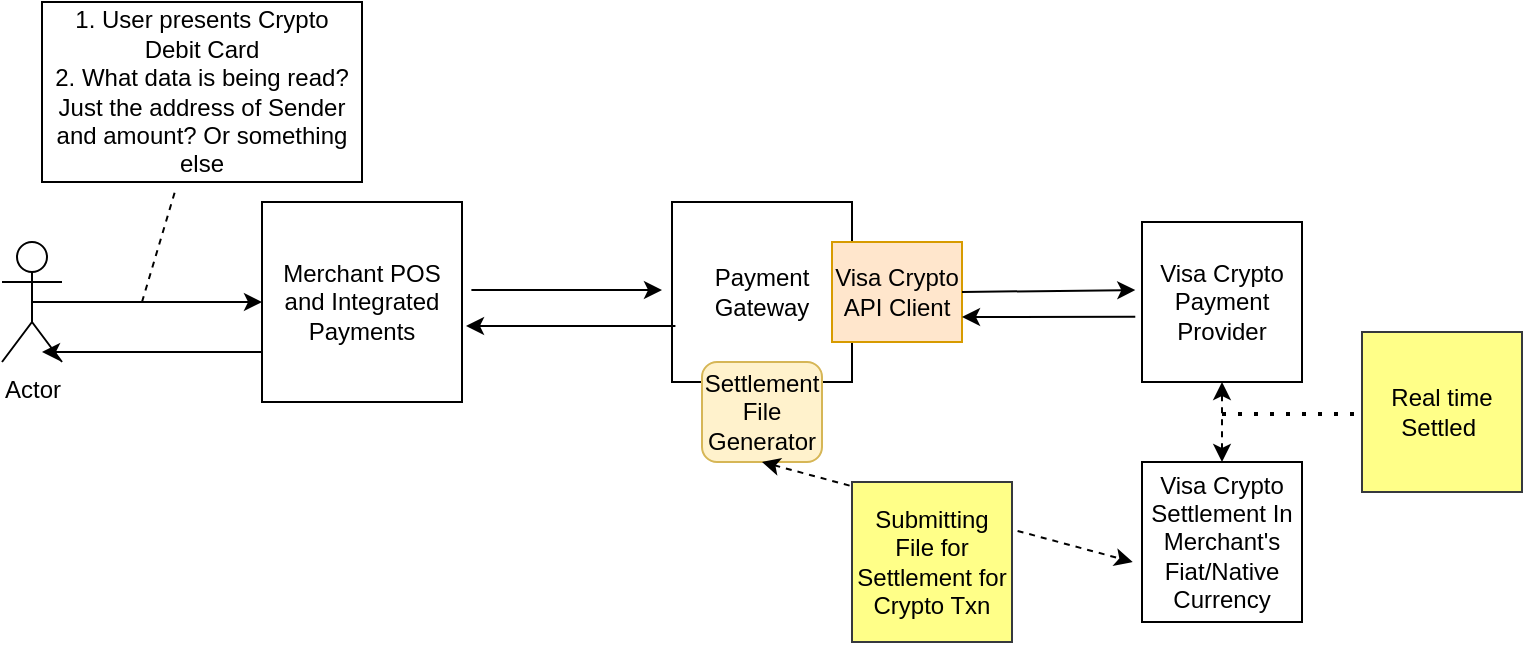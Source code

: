 <mxfile version="14.7.2" type="device"><diagram id="b59_ar2gug9gfBZsKZZy" name="Page-1"><mxGraphModel dx="782" dy="402" grid="1" gridSize="10" guides="1" tooltips="1" connect="1" arrows="1" fold="1" page="1" pageScale="1" pageWidth="850" pageHeight="1100" math="0" shadow="0"><root><mxCell id="0"/><mxCell id="1" parent="0"/><mxCell id="H0h59JXqfw9HsRxx6br5-1" value="Merchant POS and Integrated Payments" style="whiteSpace=wrap;html=1;aspect=fixed;" vertex="1" parent="1"><mxGeometry x="140" y="160" width="100" height="100" as="geometry"/></mxCell><mxCell id="H0h59JXqfw9HsRxx6br5-4" style="edgeStyle=orthogonalEdgeStyle;rounded=0;orthogonalLoop=1;jettySize=auto;html=1;exitX=0.5;exitY=0.5;exitDx=0;exitDy=0;exitPerimeter=0;entryX=0;entryY=0.5;entryDx=0;entryDy=0;" edge="1" parent="1" source="H0h59JXqfw9HsRxx6br5-2" target="H0h59JXqfw9HsRxx6br5-1"><mxGeometry relative="1" as="geometry"/></mxCell><mxCell id="H0h59JXqfw9HsRxx6br5-2" value="Actor" style="shape=umlActor;verticalLabelPosition=bottom;verticalAlign=top;html=1;outlineConnect=0;" vertex="1" parent="1"><mxGeometry x="10" y="180" width="30" height="60" as="geometry"/></mxCell><mxCell id="H0h59JXqfw9HsRxx6br5-6" value="1. User presents Crypto Debit Card&lt;br&gt;2. What data is being read? Just the address of Sender and amount? Or something else" style="rounded=0;whiteSpace=wrap;html=1;" vertex="1" parent="1"><mxGeometry x="30" y="60" width="160" height="90" as="geometry"/></mxCell><mxCell id="H0h59JXqfw9HsRxx6br5-7" value="" style="endArrow=none;dashed=1;html=1;entryX=0.417;entryY=1.044;entryDx=0;entryDy=0;entryPerimeter=0;" edge="1" parent="1" target="H0h59JXqfw9HsRxx6br5-6"><mxGeometry width="50" height="50" relative="1" as="geometry"><mxPoint x="80" y="210" as="sourcePoint"/><mxPoint x="430" y="190" as="targetPoint"/><Array as="points"/></mxGeometry></mxCell><mxCell id="H0h59JXqfw9HsRxx6br5-8" value="Payment Gateway" style="whiteSpace=wrap;html=1;aspect=fixed;" vertex="1" parent="1"><mxGeometry x="345" y="160" width="90" height="90" as="geometry"/></mxCell><mxCell id="H0h59JXqfw9HsRxx6br5-11" value="Visa Crypto API Client" style="rounded=0;whiteSpace=wrap;html=1;fillColor=#ffe6cc;strokeColor=#d79b00;" vertex="1" parent="1"><mxGeometry x="425" y="180" width="65" height="50" as="geometry"/></mxCell><mxCell id="H0h59JXqfw9HsRxx6br5-12" value="Visa Crypto Payment Provider" style="whiteSpace=wrap;html=1;aspect=fixed;" vertex="1" parent="1"><mxGeometry x="580" y="170" width="80" height="80" as="geometry"/></mxCell><mxCell id="H0h59JXqfw9HsRxx6br5-16" value="" style="endArrow=classic;html=1;exitX=1;exitY=0.5;exitDx=0;exitDy=0;entryX=-0.042;entryY=0.425;entryDx=0;entryDy=0;entryPerimeter=0;" edge="1" parent="1" source="H0h59JXqfw9HsRxx6br5-11" target="H0h59JXqfw9HsRxx6br5-12"><mxGeometry width="50" height="50" relative="1" as="geometry"><mxPoint x="500" y="230" as="sourcePoint"/><mxPoint x="550" y="180" as="targetPoint"/></mxGeometry></mxCell><mxCell id="H0h59JXqfw9HsRxx6br5-17" value="" style="endArrow=classic;html=1;exitX=-0.042;exitY=0.592;exitDx=0;exitDy=0;exitPerimeter=0;entryX=1;entryY=0.75;entryDx=0;entryDy=0;" edge="1" parent="1" source="H0h59JXqfw9HsRxx6br5-12" target="H0h59JXqfw9HsRxx6br5-11"><mxGeometry width="50" height="50" relative="1" as="geometry"><mxPoint x="510" y="270" as="sourcePoint"/><mxPoint x="560" y="220" as="targetPoint"/></mxGeometry></mxCell><mxCell id="H0h59JXqfw9HsRxx6br5-18" value="" style="endArrow=classic;html=1;exitX=1.047;exitY=0.44;exitDx=0;exitDy=0;exitPerimeter=0;" edge="1" parent="1" source="H0h59JXqfw9HsRxx6br5-1"><mxGeometry width="50" height="50" relative="1" as="geometry"><mxPoint x="240" y="240" as="sourcePoint"/><mxPoint x="340" y="204" as="targetPoint"/></mxGeometry></mxCell><mxCell id="H0h59JXqfw9HsRxx6br5-19" value="" style="endArrow=classic;html=1;exitX=0.019;exitY=0.689;exitDx=0;exitDy=0;exitPerimeter=0;entryX=1.02;entryY=0.62;entryDx=0;entryDy=0;entryPerimeter=0;" edge="1" parent="1" source="H0h59JXqfw9HsRxx6br5-8" target="H0h59JXqfw9HsRxx6br5-1"><mxGeometry width="50" height="50" relative="1" as="geometry"><mxPoint x="380" y="220" as="sourcePoint"/><mxPoint x="430" y="170" as="targetPoint"/></mxGeometry></mxCell><mxCell id="H0h59JXqfw9HsRxx6br5-20" value="" style="endArrow=classic;html=1;exitX=0;exitY=0.75;exitDx=0;exitDy=0;" edge="1" parent="1" source="H0h59JXqfw9HsRxx6br5-1"><mxGeometry width="50" height="50" relative="1" as="geometry"><mxPoint x="380" y="220" as="sourcePoint"/><mxPoint x="30" y="235" as="targetPoint"/></mxGeometry></mxCell><mxCell id="H0h59JXqfw9HsRxx6br5-21" value="Visa Crypto Settlement In Merchant's Fiat/Native Currency" style="whiteSpace=wrap;html=1;aspect=fixed;" vertex="1" parent="1"><mxGeometry x="580" y="290" width="80" height="80" as="geometry"/></mxCell><mxCell id="H0h59JXqfw9HsRxx6br5-22" value="Settlement File Generator" style="rounded=1;whiteSpace=wrap;html=1;fillColor=#fff2cc;strokeColor=#d6b656;" vertex="1" parent="1"><mxGeometry x="360" y="240" width="60" height="50" as="geometry"/></mxCell><mxCell id="H0h59JXqfw9HsRxx6br5-23" value="" style="endArrow=classic;startArrow=classic;html=1;exitX=0.5;exitY=1;exitDx=0;exitDy=0;entryX=-0.058;entryY=0.625;entryDx=0;entryDy=0;entryPerimeter=0;dashed=1;" edge="1" parent="1" source="H0h59JXqfw9HsRxx6br5-22" target="H0h59JXqfw9HsRxx6br5-21"><mxGeometry width="50" height="50" relative="1" as="geometry"><mxPoint x="380" y="320" as="sourcePoint"/><mxPoint x="430" y="270" as="targetPoint"/></mxGeometry></mxCell><mxCell id="H0h59JXqfw9HsRxx6br5-24" value="" style="endArrow=classic;startArrow=classic;html=1;dashed=1;entryX=0.5;entryY=1;entryDx=0;entryDy=0;exitX=0.5;exitY=0;exitDx=0;exitDy=0;" edge="1" parent="1" source="H0h59JXqfw9HsRxx6br5-21" target="H0h59JXqfw9HsRxx6br5-12"><mxGeometry width="50" height="50" relative="1" as="geometry"><mxPoint x="600" y="300" as="sourcePoint"/><mxPoint x="650" y="250" as="targetPoint"/></mxGeometry></mxCell><mxCell id="H0h59JXqfw9HsRxx6br5-25" value="Submitting File for Settlement for Crypto Txn" style="whiteSpace=wrap;html=1;aspect=fixed;fillColor=#ffff88;strokeColor=#36393d;" vertex="1" parent="1"><mxGeometry x="435" y="300" width="80" height="80" as="geometry"/></mxCell><mxCell id="H0h59JXqfw9HsRxx6br5-26" value="Real time Settled&amp;nbsp;" style="whiteSpace=wrap;html=1;aspect=fixed;fillColor=#ffff88;strokeColor=#36393d;" vertex="1" parent="1"><mxGeometry x="690" y="225" width="80" height="80" as="geometry"/></mxCell><mxCell id="H0h59JXqfw9HsRxx6br5-27" value="" style="endArrow=none;dashed=1;html=1;dashPattern=1 3;strokeWidth=2;" edge="1" parent="1"><mxGeometry width="50" height="50" relative="1" as="geometry"><mxPoint x="620" y="266" as="sourcePoint"/><mxPoint x="688" y="266" as="targetPoint"/></mxGeometry></mxCell></root></mxGraphModel></diagram></mxfile>